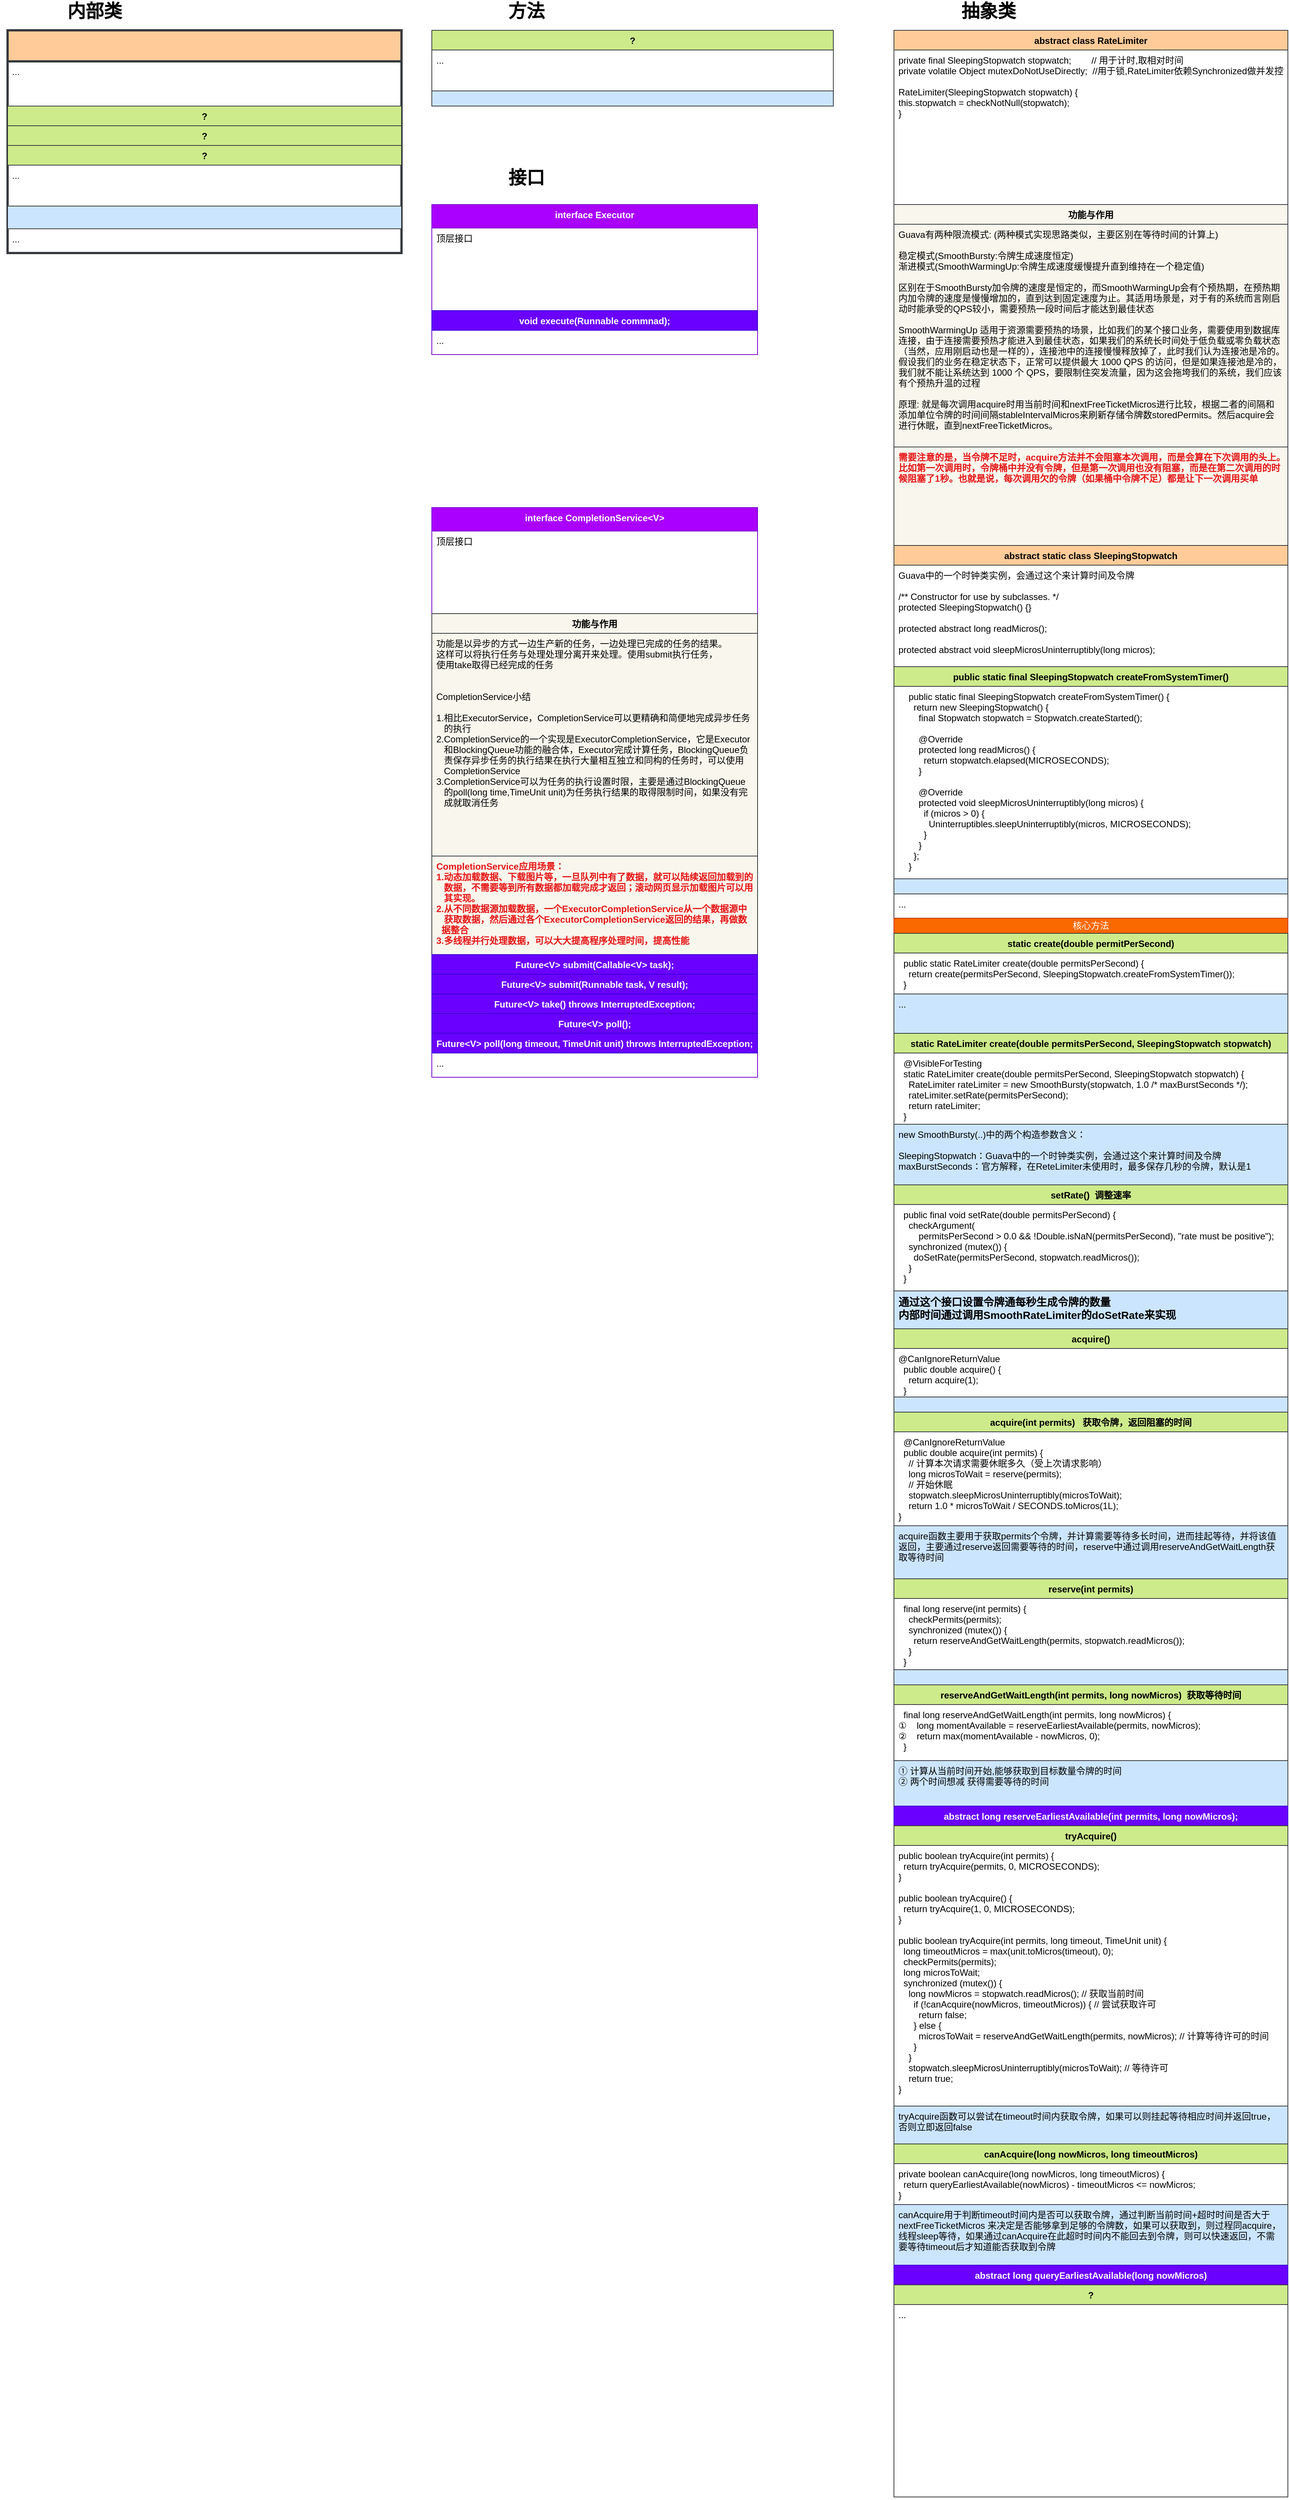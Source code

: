 <mxfile version="12.6.5" type="device"><diagram id="Sn5knI6stpAOVJxR-URP" name="Page-1"><mxGraphModel dx="946" dy="1140" grid="1" gridSize="10" guides="1" tooltips="1" connect="1" arrows="1" fold="1" page="1" pageScale="1" pageWidth="1920" pageHeight="1200" math="0" shadow="0"><root><mxCell id="0"/><mxCell id="1" parent="0"/><mxCell id="FbBhSIS5lDlds09PL43e-13" value="&lt;font style=&quot;font-size: 24px&quot;&gt;&lt;b&gt;内部类&lt;/b&gt;&lt;/font&gt;" style="text;html=1;strokeColor=none;fillColor=none;align=center;verticalAlign=middle;whiteSpace=wrap;rounded=0;" parent="1" vertex="1"><mxGeometry x="20" y="1220" width="250" height="30" as="geometry"/></mxCell><mxCell id="FbBhSIS5lDlds09PL43e-14" value="?" style="swimlane;fontStyle=1;align=center;verticalAlign=top;childLayout=stackLayout;horizontal=1;startSize=26;horizontalStack=0;resizeParent=1;resizeParentMax=0;resizeLast=0;collapsible=1;marginBottom=0;strokeColor=#36393d;strokeWidth=1;fillColor=#cdeb8b;" parent="1" vertex="1"><mxGeometry x="590" y="1260" width="530" height="100" as="geometry"><mxRectangle x="590" y="1260" width="530" height="26" as="alternateBounds"/></mxGeometry></mxCell><mxCell id="FbBhSIS5lDlds09PL43e-15" value="..." style="text;strokeColor=none;fillColor=none;align=left;verticalAlign=top;spacingLeft=4;spacingRight=4;overflow=hidden;rotatable=0;points=[[0,0.5],[1,0.5]];portConstraint=eastwest;" parent="FbBhSIS5lDlds09PL43e-14" vertex="1"><mxGeometry y="26" width="530" height="54" as="geometry"/></mxCell><mxCell id="FbBhSIS5lDlds09PL43e-16" value="" style="text;strokeColor=#36393d;fillColor=#cce5ff;align=left;verticalAlign=top;spacingLeft=4;spacingRight=4;overflow=hidden;rotatable=0;points=[[0,0.5],[1,0.5]];portConstraint=eastwest;" parent="FbBhSIS5lDlds09PL43e-14" vertex="1"><mxGeometry y="80" width="530" height="20" as="geometry"/></mxCell><mxCell id="FbBhSIS5lDlds09PL43e-17" value="&lt;font style=&quot;font-size: 24px&quot;&gt;&lt;b&gt;方法&lt;/b&gt;&lt;/font&gt;" style="text;html=1;strokeColor=none;fillColor=none;align=center;verticalAlign=middle;whiteSpace=wrap;rounded=0;" parent="1" vertex="1"><mxGeometry x="590" y="1220" width="250" height="30" as="geometry"/></mxCell><mxCell id="FbBhSIS5lDlds09PL43e-18" value="abstract class RateLimiter" style="swimlane;fontStyle=1;align=center;verticalAlign=top;childLayout=stackLayout;horizontal=1;startSize=26;horizontalStack=0;resizeParent=1;resizeParentMax=0;resizeLast=0;collapsible=1;marginBottom=0;fillColor=#ffcc99;strokeColor=#36393d;" parent="1" vertex="1"><mxGeometry x="1200" y="1260" width="520" height="3256" as="geometry"><mxRectangle x="10" y="1009.47" width="530" height="26" as="alternateBounds"/></mxGeometry></mxCell><mxCell id="FbBhSIS5lDlds09PL43e-19" value="private final SleepingStopwatch stopwatch;        // 用于计时,取相对时间&#10;private volatile Object mutexDoNotUseDirectly;  //用于锁,RateLimiter依赖Synchronized做并发控制&#10;&#10;RateLimiter(SleepingStopwatch stopwatch) {&#10;  this.stopwatch = checkNotNull(stopwatch);&#10;}" style="text;strokeColor=none;fillColor=none;align=left;verticalAlign=top;spacingLeft=4;spacingRight=4;overflow=hidden;rotatable=0;points=[[0,0.5],[1,0.5]];portConstraint=eastwest;" parent="FbBhSIS5lDlds09PL43e-18" vertex="1"><mxGeometry y="26" width="520" height="204" as="geometry"/></mxCell><mxCell id="FbBhSIS5lDlds09PL43e-20" value="功能与作用" style="swimlane;fontStyle=1;align=center;verticalAlign=top;childLayout=stackLayout;horizontal=1;startSize=26;horizontalStack=0;resizeParent=1;resizeParentMax=0;resizeLast=0;collapsible=1;marginBottom=0;strokeColor=#36393d;strokeWidth=1;fillColor=#f9f7ed;" parent="FbBhSIS5lDlds09PL43e-18" vertex="1"><mxGeometry y="230" width="520" height="450" as="geometry"/></mxCell><mxCell id="FbBhSIS5lDlds09PL43e-21" value="Guava有两种限流模式: (两种模式实现思路类似，主要区别在等待时间的计算上)&#10;&#10;稳定模式(SmoothBursty:令牌生成速度恒定)&#10;渐进模式(SmoothWarmingUp:令牌生成速度缓慢提升直到维持在一个稳定值) &#10;&#10;区别在于SmoothBursty加令牌的速度是恒定的，而SmoothWarmingUp会有个预热期，在预热期&#10;内加令牌的速度是慢慢增加的，直到达到固定速度为止。其适用场景是，对于有的系统而言刚启&#10;动时能承受的QPS较小，需要预热一段时间后才能达到最佳状态&#10;&#10;SmoothWarmingUp 适用于资源需要预热的场景，比如我们的某个接口业务，需要使用到数据库&#10;连接，由于连接需要预热才能进入到最佳状态，如果我们的系统长时间处于低负载或零负载状态&#10;（当然，应用刚启动也是一样的），连接池中的连接慢慢释放掉了，此时我们认为连接池是冷的。&#10;假设我们的业务在稳定状态下，正常可以提供最大 1000 QPS 的访问，但是如果连接池是冷的，&#10;我们就不能让系统达到 1000 个 QPS，要限制住突发流量，因为这会拖垮我们的系统，我们应该&#10;有个预热升温的过程&#10;&#10;原理: 就是每次调用acquire时用当前时间和nextFreeTicketMicros进行比较，根据二者的间隔和&#10;添加单位令牌的时间间隔stableIntervalMicros来刷新存储令牌数storedPermits。然后acquire会&#10;进行休眠，直到nextFreeTicketMicros。" style="text;strokeColor=#36393d;fillColor=#f9f7ed;align=left;verticalAlign=top;spacingLeft=4;spacingRight=4;overflow=hidden;rotatable=0;points=[[0,0.5],[1,0.5]];portConstraint=eastwest;" parent="FbBhSIS5lDlds09PL43e-20" vertex="1"><mxGeometry y="26" width="520" height="294" as="geometry"/></mxCell><mxCell id="FbBhSIS5lDlds09PL43e-22" value="需要注意的是，当令牌不足时，acquire方法并不会阻塞本次调用，而是会算在下次调用的头上。&#10;比如第一次调用时，令牌桶中并没有令牌，但是第一次调用也没有阻塞，而是在第二次调用的时&#10;候阻塞了1秒。也就是说，每次调用欠的令牌（如果桶中令牌不足）都是让下一次调用买单&#10;" style="text;align=left;verticalAlign=top;spacingLeft=4;spacingRight=4;overflow=hidden;rotatable=0;points=[[0,0.5],[1,0.5]];portConstraint=eastwest;fillColor=#f9f7ed;strokeColor=#36393d;fontStyle=1;fontColor=#E61717;" parent="FbBhSIS5lDlds09PL43e-20" vertex="1"><mxGeometry y="320" width="520" height="130" as="geometry"/></mxCell><mxCell id="FbBhSIS5lDlds09PL43e-23" value="abstract static class SleepingStopwatch" style="swimlane;fontStyle=1;align=center;verticalAlign=top;childLayout=stackLayout;horizontal=1;startSize=26;horizontalStack=0;resizeParent=1;resizeParentMax=0;resizeLast=0;collapsible=1;marginBottom=0;fillColor=#ffcc99;strokeColor=#36393d;" parent="FbBhSIS5lDlds09PL43e-18" vertex="1"><mxGeometry y="680" width="520" height="492" as="geometry"><mxRectangle y="472" width="520" height="26" as="alternateBounds"/></mxGeometry></mxCell><mxCell id="FbBhSIS5lDlds09PL43e-24" value="Guava中的一个时钟类实例，会通过这个来计算时间及令牌&#10;&#10;/** Constructor for use by subclasses. */&#10;protected SleepingStopwatch() {}&#10;&#10;protected abstract long readMicros();&#10;&#10;protected abstract void sleepMicrosUninterruptibly(long micros);" style="text;strokeColor=none;fillColor=none;align=left;verticalAlign=top;spacingLeft=4;spacingRight=4;overflow=hidden;rotatable=0;points=[[0,0.5],[1,0.5]];portConstraint=eastwest;" parent="FbBhSIS5lDlds09PL43e-23" vertex="1"><mxGeometry y="26" width="520" height="134" as="geometry"/></mxCell><mxCell id="FbBhSIS5lDlds09PL43e-25" value="public static final SleepingStopwatch createFromSystemTimer()" style="swimlane;fontStyle=1;align=center;verticalAlign=top;childLayout=stackLayout;horizontal=1;startSize=26;horizontalStack=0;resizeParent=1;resizeParentMax=0;resizeLast=0;collapsible=1;marginBottom=0;strokeColor=#36393d;strokeWidth=1;fillColor=#cdeb8b;" parent="FbBhSIS5lDlds09PL43e-23" vertex="1"><mxGeometry y="160" width="520" height="300" as="geometry"><mxRectangle y="138" width="520" height="26" as="alternateBounds"/></mxGeometry></mxCell><mxCell id="FbBhSIS5lDlds09PL43e-26" value="    public static final SleepingStopwatch createFromSystemTimer() {&#10;      return new SleepingStopwatch() {&#10;        final Stopwatch stopwatch = Stopwatch.createStarted();&#10;&#10;        @Override&#10;        protected long readMicros() {&#10;          return stopwatch.elapsed(MICROSECONDS);&#10;        }&#10;&#10;        @Override&#10;        protected void sleepMicrosUninterruptibly(long micros) {&#10;          if (micros &gt; 0) {&#10;            Uninterruptibles.sleepUninterruptibly(micros, MICROSECONDS);&#10;          }&#10;        }&#10;      };&#10;    }" style="text;strokeColor=none;fillColor=none;align=left;verticalAlign=top;spacingLeft=4;spacingRight=4;overflow=hidden;rotatable=0;points=[[0,0.5],[1,0.5]];portConstraint=eastwest;" parent="FbBhSIS5lDlds09PL43e-25" vertex="1"><mxGeometry y="26" width="520" height="254" as="geometry"/></mxCell><mxCell id="FbBhSIS5lDlds09PL43e-27" value="" style="text;strokeColor=#36393d;fillColor=#cce5ff;align=left;verticalAlign=top;spacingLeft=4;spacingRight=4;overflow=hidden;rotatable=0;points=[[0,0.5],[1,0.5]];portConstraint=eastwest;" parent="FbBhSIS5lDlds09PL43e-25" vertex="1"><mxGeometry y="280" width="520" height="20" as="geometry"/></mxCell><mxCell id="FbBhSIS5lDlds09PL43e-28" value="..." style="text;strokeColor=none;fillColor=none;align=left;verticalAlign=top;spacingLeft=4;spacingRight=4;overflow=hidden;rotatable=0;points=[[0,0.5],[1,0.5]];portConstraint=eastwest;" parent="FbBhSIS5lDlds09PL43e-23" vertex="1"><mxGeometry y="460" width="520" height="32" as="geometry"/></mxCell><mxCell id="FbBhSIS5lDlds09PL43e-29" value="核心方法" style="text;html=1;strokeColor=#C73500;fillColor=#fa6800;align=center;verticalAlign=middle;whiteSpace=wrap;rounded=0;fontColor=#ffffff;" parent="FbBhSIS5lDlds09PL43e-18" vertex="1"><mxGeometry y="1172" width="520" height="20" as="geometry"/></mxCell><mxCell id="FbBhSIS5lDlds09PL43e-30" value="static create(double permitPerSecond)" style="swimlane;fontStyle=1;align=center;verticalAlign=top;childLayout=stackLayout;horizontal=1;startSize=26;horizontalStack=0;resizeParent=1;resizeParentMax=0;resizeLast=0;collapsible=1;marginBottom=0;strokeColor=#36393d;strokeWidth=1;fillColor=#cdeb8b;" parent="FbBhSIS5lDlds09PL43e-18" vertex="1"><mxGeometry y="1192" width="520" height="132" as="geometry"><mxRectangle y="518" width="520" height="26" as="alternateBounds"/></mxGeometry></mxCell><mxCell id="FbBhSIS5lDlds09PL43e-31" value="  public static RateLimiter create(double permitsPerSecond) {&#10;    return create(permitsPerSecond, SleepingStopwatch.createFromSystemTimer());&#10;  }" style="text;strokeColor=none;fillColor=none;align=left;verticalAlign=top;spacingLeft=4;spacingRight=4;overflow=hidden;rotatable=0;points=[[0,0.5],[1,0.5]];portConstraint=eastwest;" parent="FbBhSIS5lDlds09PL43e-30" vertex="1"><mxGeometry y="26" width="520" height="54" as="geometry"/></mxCell><mxCell id="FbBhSIS5lDlds09PL43e-32" value="..." style="text;strokeColor=#36393d;fillColor=#cce5ff;align=left;verticalAlign=top;spacingLeft=4;spacingRight=4;overflow=hidden;rotatable=0;points=[[0,0.5],[1,0.5]];portConstraint=eastwest;" parent="FbBhSIS5lDlds09PL43e-30" vertex="1"><mxGeometry y="80" width="520" height="52" as="geometry"/></mxCell><mxCell id="FbBhSIS5lDlds09PL43e-33" value="static RateLimiter create(double permitsPerSecond, SleepingStopwatch stopwatch)" style="swimlane;fontStyle=1;align=center;verticalAlign=top;childLayout=stackLayout;horizontal=1;startSize=26;horizontalStack=0;resizeParent=1;resizeParentMax=0;resizeLast=0;collapsible=1;marginBottom=0;strokeColor=#36393d;strokeWidth=1;fillColor=#cdeb8b;" parent="FbBhSIS5lDlds09PL43e-18" vertex="1"><mxGeometry y="1324" width="520" height="200" as="geometry"><mxRectangle y="650" width="520" height="26" as="alternateBounds"/></mxGeometry></mxCell><mxCell id="FbBhSIS5lDlds09PL43e-34" value="  @VisibleForTesting&#10;  static RateLimiter create(double permitsPerSecond, SleepingStopwatch stopwatch) {&#10;    RateLimiter rateLimiter = new SmoothBursty(stopwatch, 1.0 /* maxBurstSeconds */);&#10;    rateLimiter.setRate(permitsPerSecond);&#10;    return rateLimiter;&#10;  }" style="text;strokeColor=none;fillColor=none;align=left;verticalAlign=top;spacingLeft=4;spacingRight=4;overflow=hidden;rotatable=0;points=[[0,0.5],[1,0.5]];portConstraint=eastwest;" parent="FbBhSIS5lDlds09PL43e-33" vertex="1"><mxGeometry y="26" width="520" height="94" as="geometry"/></mxCell><mxCell id="FbBhSIS5lDlds09PL43e-35" value="new SmoothBursty(..)中的两个构造参数含义：&#10;&#10;SleepingStopwatch：Guava中的一个时钟类实例，会通过这个来计算时间及令牌&#10;maxBurstSeconds：官方解释，在ReteLimiter未使用时，最多保存几秒的令牌，默认是1" style="text;strokeColor=#36393d;fillColor=#cce5ff;align=left;verticalAlign=top;spacingLeft=4;spacingRight=4;overflow=hidden;rotatable=0;points=[[0,0.5],[1,0.5]];portConstraint=eastwest;" parent="FbBhSIS5lDlds09PL43e-33" vertex="1"><mxGeometry y="120" width="520" height="80" as="geometry"/></mxCell><mxCell id="FbBhSIS5lDlds09PL43e-36" value="setRate()  调整速率" style="swimlane;fontStyle=1;align=center;verticalAlign=top;childLayout=stackLayout;horizontal=1;startSize=26;horizontalStack=0;resizeParent=1;resizeParentMax=0;resizeLast=0;collapsible=1;marginBottom=0;strokeColor=#36393d;strokeWidth=1;fillColor=#cdeb8b;" parent="FbBhSIS5lDlds09PL43e-18" vertex="1"><mxGeometry y="1524" width="520" height="190" as="geometry"><mxRectangle y="850" width="520" height="26" as="alternateBounds"/></mxGeometry></mxCell><mxCell id="FbBhSIS5lDlds09PL43e-37" value="  public final void setRate(double permitsPerSecond) {&#10;    checkArgument(&#10;        permitsPerSecond &gt; 0.0 &amp;&amp; !Double.isNaN(permitsPerSecond), &quot;rate must be positive&quot;);&#10;    synchronized (mutex()) {&#10;      doSetRate(permitsPerSecond, stopwatch.readMicros());&#10;    }&#10;  }" style="text;strokeColor=none;fillColor=none;align=left;verticalAlign=top;spacingLeft=4;spacingRight=4;overflow=hidden;rotatable=0;points=[[0,0.5],[1,0.5]];portConstraint=eastwest;" parent="FbBhSIS5lDlds09PL43e-36" vertex="1"><mxGeometry y="26" width="520" height="114" as="geometry"/></mxCell><mxCell id="FbBhSIS5lDlds09PL43e-38" value="通过这个接口设置令牌通每秒生成令牌的数量&#10;内部时间通过调用SmoothRateLimiter的doSetRate来实现" style="text;strokeColor=#36393d;fillColor=#cce5ff;align=left;verticalAlign=top;spacingLeft=4;spacingRight=4;overflow=hidden;rotatable=0;points=[[0,0.5],[1,0.5]];portConstraint=eastwest;fontStyle=1;fontSize=14;" parent="FbBhSIS5lDlds09PL43e-36" vertex="1"><mxGeometry y="140" width="520" height="50" as="geometry"/></mxCell><mxCell id="FbBhSIS5lDlds09PL43e-39" value="acquire()" style="swimlane;fontStyle=1;align=center;verticalAlign=top;childLayout=stackLayout;horizontal=1;startSize=26;horizontalStack=0;resizeParent=1;resizeParentMax=0;resizeLast=0;collapsible=1;marginBottom=0;strokeColor=#36393d;strokeWidth=1;fillColor=#cdeb8b;" parent="FbBhSIS5lDlds09PL43e-18" vertex="1"><mxGeometry y="1714" width="520" height="110" as="geometry"><mxRectangle y="1040" width="520" height="26" as="alternateBounds"/></mxGeometry></mxCell><mxCell id="FbBhSIS5lDlds09PL43e-40" value="@CanIgnoreReturnValue&#10;  public double acquire() {&#10;    return acquire(1);&#10;  }" style="text;strokeColor=none;fillColor=none;align=left;verticalAlign=top;spacingLeft=4;spacingRight=4;overflow=hidden;rotatable=0;points=[[0,0.5],[1,0.5]];portConstraint=eastwest;" parent="FbBhSIS5lDlds09PL43e-39" vertex="1"><mxGeometry y="26" width="520" height="64" as="geometry"/></mxCell><mxCell id="FbBhSIS5lDlds09PL43e-41" value="" style="text;strokeColor=#36393d;fillColor=#cce5ff;align=left;verticalAlign=top;spacingLeft=4;spacingRight=4;overflow=hidden;rotatable=0;points=[[0,0.5],[1,0.5]];portConstraint=eastwest;" parent="FbBhSIS5lDlds09PL43e-39" vertex="1"><mxGeometry y="90" width="520" height="20" as="geometry"/></mxCell><mxCell id="FbBhSIS5lDlds09PL43e-42" value="acquire(int permits)   获取令牌，返回阻塞的时间" style="swimlane;fontStyle=1;align=center;verticalAlign=top;childLayout=stackLayout;horizontal=1;startSize=26;horizontalStack=0;resizeParent=1;resizeParentMax=0;resizeLast=0;collapsible=1;marginBottom=0;strokeColor=#36393d;strokeWidth=1;fillColor=#cdeb8b;" parent="FbBhSIS5lDlds09PL43e-18" vertex="1"><mxGeometry y="1824" width="520" height="220" as="geometry"><mxRectangle y="1150" width="520" height="26" as="alternateBounds"/></mxGeometry></mxCell><mxCell id="FbBhSIS5lDlds09PL43e-43" value="  @CanIgnoreReturnValue&#10;  public double acquire(int permits) {&#10;    // 计算本次请求需要休眠多久（受上次请求影响）&#10;    long microsToWait = reserve(permits);&#10;    // 开始休眠&#10;    stopwatch.sleepMicrosUninterruptibly(microsToWait);&#10;    return 1.0 * microsToWait / SECONDS.toMicros(1L);  &#10;}" style="text;strokeColor=none;fillColor=none;align=left;verticalAlign=top;spacingLeft=4;spacingRight=4;overflow=hidden;rotatable=0;points=[[0,0.5],[1,0.5]];portConstraint=eastwest;" parent="FbBhSIS5lDlds09PL43e-42" vertex="1"><mxGeometry y="26" width="520" height="124" as="geometry"/></mxCell><mxCell id="FbBhSIS5lDlds09PL43e-44" value="acquire函数主要用于获取permits个令牌，并计算需要等待多长时间，进而挂起等待，并将该值&#10;返回，主要通过reserve返回需要等待的时间，reserve中通过调用reserveAndGetWaitLength获&#10;取等待时间" style="text;strokeColor=#36393d;fillColor=#cce5ff;align=left;verticalAlign=top;spacingLeft=4;spacingRight=4;overflow=hidden;rotatable=0;points=[[0,0.5],[1,0.5]];portConstraint=eastwest;" parent="FbBhSIS5lDlds09PL43e-42" vertex="1"><mxGeometry y="150" width="520" height="70" as="geometry"/></mxCell><mxCell id="FbBhSIS5lDlds09PL43e-45" value="reserve(int permits)" style="swimlane;fontStyle=1;align=center;verticalAlign=top;childLayout=stackLayout;horizontal=1;startSize=26;horizontalStack=0;resizeParent=1;resizeParentMax=0;resizeLast=0;collapsible=1;marginBottom=0;strokeColor=#36393d;strokeWidth=1;fillColor=#cdeb8b;" parent="FbBhSIS5lDlds09PL43e-18" vertex="1"><mxGeometry y="2044" width="520" height="140" as="geometry"><mxRectangle y="1300" width="520" height="26" as="alternateBounds"/></mxGeometry></mxCell><mxCell id="FbBhSIS5lDlds09PL43e-46" value="  final long reserve(int permits) {&#10;    checkPermits(permits);&#10;    synchronized (mutex()) {&#10;      return reserveAndGetWaitLength(permits, stopwatch.readMicros());&#10;    }&#10;  }" style="text;strokeColor=none;fillColor=none;align=left;verticalAlign=top;spacingLeft=4;spacingRight=4;overflow=hidden;rotatable=0;points=[[0,0.5],[1,0.5]];portConstraint=eastwest;" parent="FbBhSIS5lDlds09PL43e-45" vertex="1"><mxGeometry y="26" width="520" height="94" as="geometry"/></mxCell><mxCell id="FbBhSIS5lDlds09PL43e-47" value="" style="text;strokeColor=#36393d;fillColor=#cce5ff;align=left;verticalAlign=top;spacingLeft=4;spacingRight=4;overflow=hidden;rotatable=0;points=[[0,0.5],[1,0.5]];portConstraint=eastwest;" parent="FbBhSIS5lDlds09PL43e-45" vertex="1"><mxGeometry y="120" width="520" height="20" as="geometry"/></mxCell><mxCell id="FbBhSIS5lDlds09PL43e-48" value="reserveAndGetWaitLength(int permits, long nowMicros)  获取等待时间" style="swimlane;fontStyle=1;align=center;verticalAlign=top;childLayout=stackLayout;horizontal=1;startSize=26;horizontalStack=0;resizeParent=1;resizeParentMax=0;resizeLast=0;collapsible=1;marginBottom=0;strokeColor=#36393d;strokeWidth=1;fillColor=#cdeb8b;" parent="FbBhSIS5lDlds09PL43e-18" vertex="1"><mxGeometry y="2184" width="520" height="160" as="geometry"><mxRectangle y="1490" width="520" height="26" as="alternateBounds"/></mxGeometry></mxCell><mxCell id="FbBhSIS5lDlds09PL43e-49" value="  final long reserveAndGetWaitLength(int permits, long nowMicros) {&#10;①    long momentAvailable = reserveEarliestAvailable(permits, nowMicros);&#10;②    return max(momentAvailable - nowMicros, 0);&#10;  }" style="text;strokeColor=none;fillColor=none;align=left;verticalAlign=top;spacingLeft=4;spacingRight=4;overflow=hidden;rotatable=0;points=[[0,0.5],[1,0.5]];portConstraint=eastwest;" parent="FbBhSIS5lDlds09PL43e-48" vertex="1"><mxGeometry y="26" width="520" height="74" as="geometry"/></mxCell><mxCell id="FbBhSIS5lDlds09PL43e-50" value="① 计算从当前时间开始,能够获取到目标数量令牌的时间&#10;② 两个时间想减 获得需要等待的时间" style="text;strokeColor=#36393d;fillColor=#cce5ff;align=left;verticalAlign=top;spacingLeft=4;spacingRight=4;overflow=hidden;rotatable=0;points=[[0,0.5],[1,0.5]];portConstraint=eastwest;" parent="FbBhSIS5lDlds09PL43e-48" vertex="1"><mxGeometry y="100" width="520" height="60" as="geometry"/></mxCell><mxCell id="FbBhSIS5lDlds09PL43e-51" value="abstract long reserveEarliestAvailable(int permits, long nowMicros);" style="swimlane;fontStyle=1;align=center;verticalAlign=top;childLayout=stackLayout;horizontal=1;startSize=26;horizontalStack=0;resizeParent=1;resizeParentMax=0;resizeLast=0;collapsible=1;marginBottom=0;strokeColor=#3700CC;strokeWidth=1;fillColor=#6a00ff;fontColor=#ffffff;" parent="FbBhSIS5lDlds09PL43e-18" vertex="1" collapsed="1"><mxGeometry y="2344" width="520" height="26" as="geometry"><mxRectangle y="1610" width="520" height="100" as="alternateBounds"/></mxGeometry></mxCell><mxCell id="FbBhSIS5lDlds09PL43e-52" value="..." style="text;strokeColor=none;fillColor=none;align=left;verticalAlign=top;spacingLeft=4;spacingRight=4;overflow=hidden;rotatable=0;points=[[0,0.5],[1,0.5]];portConstraint=eastwest;" parent="FbBhSIS5lDlds09PL43e-51" vertex="1"><mxGeometry y="26" width="520" height="54" as="geometry"/></mxCell><mxCell id="FbBhSIS5lDlds09PL43e-53" value="" style="text;strokeColor=#36393d;fillColor=#cce5ff;align=left;verticalAlign=top;spacingLeft=4;spacingRight=4;overflow=hidden;rotatable=0;points=[[0,0.5],[1,0.5]];portConstraint=eastwest;" parent="FbBhSIS5lDlds09PL43e-51" vertex="1"><mxGeometry y="80" width="520" height="20" as="geometry"/></mxCell><mxCell id="FbBhSIS5lDlds09PL43e-54" value="tryAcquire()" style="swimlane;fontStyle=1;align=center;verticalAlign=top;childLayout=stackLayout;horizontal=1;startSize=26;horizontalStack=0;resizeParent=1;resizeParentMax=0;resizeLast=0;collapsible=1;marginBottom=0;strokeColor=#36393d;strokeWidth=1;fillColor=#cdeb8b;" parent="FbBhSIS5lDlds09PL43e-18" vertex="1"><mxGeometry y="2370" width="520" height="420" as="geometry"><mxRectangle y="1636" width="520" height="26" as="alternateBounds"/></mxGeometry></mxCell><mxCell id="FbBhSIS5lDlds09PL43e-55" value="public boolean tryAcquire(int permits) {&#10;  return tryAcquire(permits, 0, MICROSECONDS);&#10;}&#10;&#10;public boolean tryAcquire() {&#10;  return tryAcquire(1, 0, MICROSECONDS);&#10;}&#10;&#10;public boolean tryAcquire(int permits, long timeout, TimeUnit unit) {&#10;  long timeoutMicros = max(unit.toMicros(timeout), 0);&#10;  checkPermits(permits);&#10;  long microsToWait;&#10;  synchronized (mutex()) {&#10;    long nowMicros = stopwatch.readMicros(); // 获取当前时间&#10;      if (!canAcquire(nowMicros, timeoutMicros)) { // 尝试获取许可&#10;        return false;&#10;      } else {&#10;        microsToWait = reserveAndGetWaitLength(permits, nowMicros); // 计算等待许可的时间&#10;      }&#10;    }&#10;    stopwatch.sleepMicrosUninterruptibly(microsToWait); // 等待许可  &#10;    return true;&#10;}" style="text;strokeColor=none;fillColor=none;align=left;verticalAlign=top;spacingLeft=4;spacingRight=4;overflow=hidden;rotatable=0;points=[[0,0.5],[1,0.5]];portConstraint=eastwest;" parent="FbBhSIS5lDlds09PL43e-54" vertex="1"><mxGeometry y="26" width="520" height="344" as="geometry"/></mxCell><mxCell id="FbBhSIS5lDlds09PL43e-56" value="tryAcquire函数可以尝试在timeout时间内获取令牌，如果可以则挂起等待相应时间并返回true，&#10;否则立即返回false" style="text;strokeColor=#36393d;fillColor=#cce5ff;align=left;verticalAlign=top;spacingLeft=4;spacingRight=4;overflow=hidden;rotatable=0;points=[[0,0.5],[1,0.5]];portConstraint=eastwest;" parent="FbBhSIS5lDlds09PL43e-54" vertex="1"><mxGeometry y="370" width="520" height="50" as="geometry"/></mxCell><mxCell id="FbBhSIS5lDlds09PL43e-57" value="canAcquire(long nowMicros, long timeoutMicros)" style="swimlane;fontStyle=1;align=center;verticalAlign=top;childLayout=stackLayout;horizontal=1;startSize=26;horizontalStack=0;resizeParent=1;resizeParentMax=0;resizeLast=0;collapsible=1;marginBottom=0;strokeColor=#36393d;strokeWidth=1;fillColor=#cdeb8b;" parent="FbBhSIS5lDlds09PL43e-18" vertex="1"><mxGeometry y="2790" width="520" height="160" as="geometry"><mxRectangle y="2056" width="520" height="26" as="alternateBounds"/></mxGeometry></mxCell><mxCell id="FbBhSIS5lDlds09PL43e-58" value="private boolean canAcquire(long nowMicros, long timeoutMicros) {&#10;  return queryEarliestAvailable(nowMicros) - timeoutMicros &lt;= nowMicros;&#10;}" style="text;strokeColor=none;fillColor=none;align=left;verticalAlign=top;spacingLeft=4;spacingRight=4;overflow=hidden;rotatable=0;points=[[0,0.5],[1,0.5]];portConstraint=eastwest;" parent="FbBhSIS5lDlds09PL43e-57" vertex="1"><mxGeometry y="26" width="520" height="54" as="geometry"/></mxCell><mxCell id="FbBhSIS5lDlds09PL43e-59" value="canAcquire用于判断timeout时间内是否可以获取令牌，通过判断当前时间+超时时间是否大于&#10;nextFreeTicketMicros 来决定是否能够拿到足够的令牌数，如果可以获取到，则过程同acquire，&#10;线程sleep等待，如果通过canAcquire在此超时时间内不能回去到令牌，则可以快速返回，不需&#10;要等待timeout后才知道能否获取到令牌&#10;&#10;" style="text;strokeColor=#36393d;fillColor=#cce5ff;align=left;verticalAlign=top;spacingLeft=4;spacingRight=4;overflow=hidden;rotatable=0;points=[[0,0.5],[1,0.5]];portConstraint=eastwest;" parent="FbBhSIS5lDlds09PL43e-57" vertex="1"><mxGeometry y="80" width="520" height="80" as="geometry"/></mxCell><mxCell id="FbBhSIS5lDlds09PL43e-60" value="abstract long queryEarliestAvailable(long nowMicros)" style="swimlane;fontStyle=1;align=center;verticalAlign=top;childLayout=stackLayout;horizontal=1;startSize=26;horizontalStack=0;resizeParent=1;resizeParentMax=0;resizeLast=0;collapsible=1;marginBottom=0;strokeColor=#3700CC;strokeWidth=1;fillColor=#6a00ff;fontColor=#ffffff;" parent="FbBhSIS5lDlds09PL43e-18" vertex="1" collapsed="1"><mxGeometry y="2950" width="520" height="26" as="geometry"><mxRectangle y="2216" width="520" height="120" as="alternateBounds"/></mxGeometry></mxCell><mxCell id="FbBhSIS5lDlds09PL43e-61" value="..." style="text;strokeColor=none;fillColor=none;align=left;verticalAlign=top;spacingLeft=4;spacingRight=4;overflow=hidden;rotatable=0;points=[[0,0.5],[1,0.5]];portConstraint=eastwest;" parent="FbBhSIS5lDlds09PL43e-60" vertex="1"><mxGeometry y="26" width="520" height="74" as="geometry"/></mxCell><mxCell id="FbBhSIS5lDlds09PL43e-62" value="" style="text;strokeColor=#36393d;fillColor=#cce5ff;align=left;verticalAlign=top;spacingLeft=4;spacingRight=4;overflow=hidden;rotatable=0;points=[[0,0.5],[1,0.5]];portConstraint=eastwest;" parent="FbBhSIS5lDlds09PL43e-60" vertex="1"><mxGeometry y="100" width="520" height="20" as="geometry"/></mxCell><mxCell id="FbBhSIS5lDlds09PL43e-63" value="?" style="swimlane;fontStyle=1;align=center;verticalAlign=top;childLayout=stackLayout;horizontal=1;startSize=26;horizontalStack=0;resizeParent=1;resizeParentMax=0;resizeLast=0;collapsible=1;marginBottom=0;strokeColor=#36393d;strokeWidth=1;fillColor=#cdeb8b;" parent="FbBhSIS5lDlds09PL43e-18" vertex="1" collapsed="1"><mxGeometry y="2976" width="520" height="26" as="geometry"><mxRectangle x="1540" y="600" width="530" height="100" as="alternateBounds"/></mxGeometry></mxCell><mxCell id="FbBhSIS5lDlds09PL43e-64" value="..." style="text;strokeColor=none;fillColor=none;align=left;verticalAlign=top;spacingLeft=4;spacingRight=4;overflow=hidden;rotatable=0;points=[[0,0.5],[1,0.5]];portConstraint=eastwest;" parent="FbBhSIS5lDlds09PL43e-63" vertex="1"><mxGeometry y="26" width="520" height="54" as="geometry"/></mxCell><mxCell id="FbBhSIS5lDlds09PL43e-65" value="" style="text;strokeColor=#36393d;fillColor=#cce5ff;align=left;verticalAlign=top;spacingLeft=4;spacingRight=4;overflow=hidden;rotatable=0;points=[[0,0.5],[1,0.5]];portConstraint=eastwest;" parent="FbBhSIS5lDlds09PL43e-63" vertex="1"><mxGeometry y="80" width="520" height="20" as="geometry"/></mxCell><mxCell id="FbBhSIS5lDlds09PL43e-66" value="..." style="text;strokeColor=none;fillColor=none;align=left;verticalAlign=top;spacingLeft=4;spacingRight=4;overflow=hidden;rotatable=0;points=[[0,0.5],[1,0.5]];portConstraint=eastwest;" parent="FbBhSIS5lDlds09PL43e-18" vertex="1"><mxGeometry y="3002" width="520" height="254" as="geometry"/></mxCell><mxCell id="FbBhSIS5lDlds09PL43e-67" value="&lt;font style=&quot;font-size: 24px&quot;&gt;&lt;b&gt;抽象类&lt;/b&gt;&lt;/font&gt;" style="text;html=1;strokeColor=none;fillColor=none;align=center;verticalAlign=middle;whiteSpace=wrap;rounded=0;" parent="1" vertex="1"><mxGeometry x="1200" y="1220" width="250" height="30" as="geometry"/></mxCell><mxCell id="FbBhSIS5lDlds09PL43e-80" value="&lt;span style=&quot;font-size: 24px&quot;&gt;&lt;b&gt;接口&lt;/b&gt;&lt;/span&gt;" style="text;html=1;strokeColor=none;fillColor=none;align=center;verticalAlign=middle;whiteSpace=wrap;rounded=0;" parent="1" vertex="1"><mxGeometry x="590" y="1440" width="250" height="30" as="geometry"/></mxCell><mxCell id="FbBhSIS5lDlds09PL43e-93" value="interface Executor" style="swimlane;fontStyle=1;align=center;verticalAlign=top;childLayout=stackLayout;horizontal=1;startSize=31;horizontalStack=0;resizeParent=1;resizeParentMax=0;resizeLast=0;collapsible=1;marginBottom=0;fillColor=#aa00ff;strokeColor=#7700CC;fontColor=#ffffff;" parent="1" vertex="1"><mxGeometry x="590" y="1490" width="430" height="198" as="geometry"><mxRectangle x="20" y="1260" width="520" height="40" as="alternateBounds"/></mxGeometry></mxCell><mxCell id="FbBhSIS5lDlds09PL43e-94" value="顶层接口" style="text;strokeColor=none;fillColor=none;align=left;verticalAlign=top;spacingLeft=4;spacingRight=4;overflow=hidden;rotatable=0;points=[[0,0.5],[1,0.5]];portConstraint=eastwest;" parent="FbBhSIS5lDlds09PL43e-93" vertex="1"><mxGeometry y="31" width="430" height="109" as="geometry"/></mxCell><mxCell id="FbBhSIS5lDlds09PL43e-95" value="void execute(Runnable commnad);" style="swimlane;fontStyle=1;align=center;verticalAlign=top;childLayout=stackLayout;horizontal=1;startSize=26;horizontalStack=0;resizeParent=1;resizeParentMax=0;resizeLast=0;collapsible=1;marginBottom=0;strokeColor=#3700CC;strokeWidth=1;fillColor=#6a00ff;fontColor=#ffffff;" parent="FbBhSIS5lDlds09PL43e-93" vertex="1" collapsed="1"><mxGeometry y="140" width="430" height="26" as="geometry"><mxRectangle y="400" width="520" height="100" as="alternateBounds"/></mxGeometry></mxCell><mxCell id="FbBhSIS5lDlds09PL43e-96" value="..." style="text;strokeColor=none;fillColor=none;align=left;verticalAlign=top;spacingLeft=4;spacingRight=4;overflow=hidden;rotatable=0;points=[[0,0.5],[1,0.5]];portConstraint=eastwest;" parent="FbBhSIS5lDlds09PL43e-95" vertex="1"><mxGeometry y="26" width="430" height="54" as="geometry"/></mxCell><mxCell id="FbBhSIS5lDlds09PL43e-97" value="" style="text;strokeColor=#36393d;fillColor=#cce5ff;align=left;verticalAlign=top;spacingLeft=4;spacingRight=4;overflow=hidden;rotatable=0;points=[[0,0.5],[1,0.5]];portConstraint=eastwest;" parent="FbBhSIS5lDlds09PL43e-95" vertex="1"><mxGeometry y="80" width="430" height="20" as="geometry"/></mxCell><mxCell id="FbBhSIS5lDlds09PL43e-98" value="..." style="text;strokeColor=none;fillColor=none;align=left;verticalAlign=top;spacingLeft=4;spacingRight=4;overflow=hidden;rotatable=0;points=[[0,0.5],[1,0.5]];portConstraint=eastwest;" parent="FbBhSIS5lDlds09PL43e-93" vertex="1"><mxGeometry y="166" width="430" height="32" as="geometry"/></mxCell><mxCell id="FbBhSIS5lDlds09PL43e-123" value="" style="swimlane;fontStyle=1;align=center;verticalAlign=top;childLayout=stackLayout;horizontal=1;startSize=41;horizontalStack=0;resizeParent=1;resizeParentMax=0;resizeLast=0;collapsible=1;marginBottom=0;fillColor=#ffcc99;strokeColor=#36393d;strokeWidth=3;" parent="1" vertex="1"><mxGeometry x="30" y="1260" width="520" height="294" as="geometry"><mxRectangle x="20" y="1260" width="520" height="40" as="alternateBounds"/></mxGeometry></mxCell><mxCell id="FbBhSIS5lDlds09PL43e-124" value="..." style="text;strokeColor=none;fillColor=none;align=left;verticalAlign=top;spacingLeft=4;spacingRight=4;overflow=hidden;rotatable=0;points=[[0,0.5],[1,0.5]];portConstraint=eastwest;" parent="FbBhSIS5lDlds09PL43e-123" vertex="1"><mxGeometry y="41" width="520" height="59" as="geometry"/></mxCell><mxCell id="FbBhSIS5lDlds09PL43e-125" value="?" style="swimlane;fontStyle=1;align=center;verticalAlign=top;childLayout=stackLayout;horizontal=1;startSize=26;horizontalStack=0;resizeParent=1;resizeParentMax=0;resizeLast=0;collapsible=1;marginBottom=0;strokeColor=#36393d;strokeWidth=1;fillColor=#cdeb8b;" parent="FbBhSIS5lDlds09PL43e-123" vertex="1" collapsed="1"><mxGeometry y="100" width="520" height="26" as="geometry"><mxRectangle y="410" width="520" height="800" as="alternateBounds"/></mxGeometry></mxCell><mxCell id="FbBhSIS5lDlds09PL43e-126" value="..." style="text;strokeColor=none;fillColor=none;align=left;verticalAlign=top;spacingLeft=4;spacingRight=4;overflow=hidden;rotatable=0;points=[[0,0.5],[1,0.5]];portConstraint=eastwest;" parent="FbBhSIS5lDlds09PL43e-125" vertex="1"><mxGeometry y="26" width="520" height="484" as="geometry"/></mxCell><mxCell id="FbBhSIS5lDlds09PL43e-127" value="..." style="text;strokeColor=#36393d;fillColor=#cce5ff;align=left;verticalAlign=top;spacingLeft=4;spacingRight=4;overflow=hidden;rotatable=0;points=[[0,0.5],[1,0.5]];portConstraint=eastwest;" parent="FbBhSIS5lDlds09PL43e-125" vertex="1"><mxGeometry y="510" width="520" height="290" as="geometry"/></mxCell><mxCell id="FbBhSIS5lDlds09PL43e-128" value="?" style="swimlane;fontStyle=1;align=center;verticalAlign=top;childLayout=stackLayout;horizontal=1;startSize=26;horizontalStack=0;resizeParent=1;resizeParentMax=0;resizeLast=0;collapsible=1;marginBottom=0;strokeColor=#36393d;strokeWidth=1;fillColor=#cdeb8b;" parent="FbBhSIS5lDlds09PL43e-123" vertex="1" collapsed="1"><mxGeometry y="126" width="520" height="26" as="geometry"><mxRectangle y="436" width="520" height="150" as="alternateBounds"/></mxGeometry></mxCell><mxCell id="FbBhSIS5lDlds09PL43e-129" value="..." style="text;strokeColor=none;fillColor=none;align=left;verticalAlign=top;spacingLeft=4;spacingRight=4;overflow=hidden;rotatable=0;points=[[0,0.5],[1,0.5]];portConstraint=eastwest;" parent="FbBhSIS5lDlds09PL43e-128" vertex="1"><mxGeometry y="26" width="520" height="74" as="geometry"/></mxCell><mxCell id="FbBhSIS5lDlds09PL43e-130" value="..." style="text;strokeColor=#36393d;fillColor=#cce5ff;align=left;verticalAlign=top;spacingLeft=4;spacingRight=4;overflow=hidden;rotatable=0;points=[[0,0.5],[1,0.5]];portConstraint=eastwest;" parent="FbBhSIS5lDlds09PL43e-128" vertex="1"><mxGeometry y="100" width="520" height="50" as="geometry"/></mxCell><mxCell id="FbBhSIS5lDlds09PL43e-131" value="?" style="swimlane;fontStyle=1;align=center;verticalAlign=top;childLayout=stackLayout;horizontal=1;startSize=26;horizontalStack=0;resizeParent=1;resizeParentMax=0;resizeLast=0;collapsible=1;marginBottom=0;strokeColor=#36393d;strokeWidth=1;fillColor=#cdeb8b;" parent="FbBhSIS5lDlds09PL43e-123" vertex="1"><mxGeometry y="152" width="520" height="110" as="geometry"><mxRectangle y="420" width="520" height="26" as="alternateBounds"/></mxGeometry></mxCell><mxCell id="FbBhSIS5lDlds09PL43e-132" value="..." style="text;strokeColor=none;fillColor=none;align=left;verticalAlign=top;spacingLeft=4;spacingRight=4;overflow=hidden;rotatable=0;points=[[0,0.5],[1,0.5]];portConstraint=eastwest;" parent="FbBhSIS5lDlds09PL43e-131" vertex="1"><mxGeometry y="26" width="520" height="54" as="geometry"/></mxCell><mxCell id="FbBhSIS5lDlds09PL43e-133" value="" style="text;strokeColor=#36393d;fillColor=#cce5ff;align=left;verticalAlign=top;spacingLeft=4;spacingRight=4;overflow=hidden;rotatable=0;points=[[0,0.5],[1,0.5]];portConstraint=eastwest;" parent="FbBhSIS5lDlds09PL43e-131" vertex="1"><mxGeometry y="80" width="520" height="30" as="geometry"/></mxCell><mxCell id="FbBhSIS5lDlds09PL43e-134" value="..." style="text;strokeColor=none;fillColor=none;align=left;verticalAlign=top;spacingLeft=4;spacingRight=4;overflow=hidden;rotatable=0;points=[[0,0.5],[1,0.5]];portConstraint=eastwest;" parent="FbBhSIS5lDlds09PL43e-123" vertex="1"><mxGeometry y="262" width="520" height="32" as="geometry"/></mxCell><mxCell id="2fe_wf5LRz1stUjwnhRf-1" value="interface CompletionService&lt;V&gt;" style="swimlane;fontStyle=1;align=center;verticalAlign=top;childLayout=stackLayout;horizontal=1;startSize=31;horizontalStack=0;resizeParent=1;resizeParentMax=0;resizeLast=0;collapsible=1;marginBottom=0;fillColor=#aa00ff;strokeColor=#7700CC;fontColor=#ffffff;" parent="1" vertex="1"><mxGeometry x="590" y="1890" width="430" height="752" as="geometry"><mxRectangle x="20" y="1260" width="520" height="40" as="alternateBounds"/></mxGeometry></mxCell><mxCell id="2fe_wf5LRz1stUjwnhRf-2" value="顶层接口" style="text;strokeColor=none;fillColor=none;align=left;verticalAlign=top;spacingLeft=4;spacingRight=4;overflow=hidden;rotatable=0;points=[[0,0.5],[1,0.5]];portConstraint=eastwest;" parent="2fe_wf5LRz1stUjwnhRf-1" vertex="1"><mxGeometry y="31" width="430" height="109" as="geometry"/></mxCell><mxCell id="2fe_wf5LRz1stUjwnhRf-19" value="功能与作用" style="swimlane;fontStyle=1;align=center;verticalAlign=top;childLayout=stackLayout;horizontal=1;startSize=26;horizontalStack=0;resizeParent=1;resizeParentMax=0;resizeLast=0;collapsible=1;marginBottom=0;strokeColor=#36393d;strokeWidth=1;fillColor=#f9f7ed;" parent="2fe_wf5LRz1stUjwnhRf-1" vertex="1"><mxGeometry y="140" width="430" height="450" as="geometry"/></mxCell><mxCell id="2fe_wf5LRz1stUjwnhRf-20" value="功能是以异步的方式一边生产新的任务，一边处理已完成的任务的结果。&#10;这样可以将执行任务与处理处理分离开来处理。使用submit执行任务，&#10;使用take取得已经完成的任务&#10;&#10;&#10;CompletionService小结&#10;&#10;1.相比ExecutorService，CompletionService可以更精确和简便地完成异步任务&#10;   的执行&#10;2.CompletionService的一个实现是ExecutorCompletionService，它是Executor&#10;   和BlockingQueue功能的融合体，Executor完成计算任务，BlockingQueue负&#10;   责保存异步任务的执行结果在执行大量相互独立和同构的任务时，可以使用&#10;   CompletionService&#10;3.CompletionService可以为任务的执行设置时限，主要是通过BlockingQueue&#10;   的poll(long time,TimeUnit unit)为任务执行结果的取得限制时间，如果没有完&#10;   成就取消任务&#10;" style="text;strokeColor=#36393d;fillColor=#f9f7ed;align=left;verticalAlign=top;spacingLeft=4;spacingRight=4;overflow=hidden;rotatable=0;points=[[0,0.5],[1,0.5]];portConstraint=eastwest;" parent="2fe_wf5LRz1stUjwnhRf-19" vertex="1"><mxGeometry y="26" width="430" height="294" as="geometry"/></mxCell><mxCell id="2fe_wf5LRz1stUjwnhRf-21" value="CompletionService应用场景：&#10;1.动态加载数据、下载图片等，一旦队列中有了数据，就可以陆续返回加载到的&#10;   数据，不需要等到所有数据都加载完成才返回；滚动网页显示加载图片可以用&#10;   其实现。&#10;2.从不同数据源加载数据，一个ExecutorCompletionService从一个数据源中&#10;   获取数据，然后通过各个ExecutorCompletionService返回的结果，再做数&#10;  据整合&#10;3.多线程并行处理数据，可以大大提高程序处理时间，提高性能" style="text;align=left;verticalAlign=top;spacingLeft=4;spacingRight=4;overflow=hidden;rotatable=0;points=[[0,0.5],[1,0.5]];portConstraint=eastwest;fillColor=#f9f7ed;strokeColor=#36393d;fontStyle=1;fontColor=#E61717;" parent="2fe_wf5LRz1stUjwnhRf-19" vertex="1"><mxGeometry y="320" width="430" height="130" as="geometry"/></mxCell><mxCell id="2fe_wf5LRz1stUjwnhRf-3" value="Future&lt;V&gt; submit(Callable&lt;V&gt; task);" style="swimlane;fontStyle=1;align=center;verticalAlign=top;childLayout=stackLayout;horizontal=1;startSize=26;horizontalStack=0;resizeParent=1;resizeParentMax=0;resizeLast=0;collapsible=1;marginBottom=0;strokeColor=#3700CC;strokeWidth=1;fillColor=#6a00ff;fontColor=#ffffff;" parent="2fe_wf5LRz1stUjwnhRf-1" vertex="1" collapsed="1"><mxGeometry y="590" width="430" height="26" as="geometry"><mxRectangle y="400" width="520" height="100" as="alternateBounds"/></mxGeometry></mxCell><mxCell id="2fe_wf5LRz1stUjwnhRf-4" value="..." style="text;strokeColor=none;fillColor=none;align=left;verticalAlign=top;spacingLeft=4;spacingRight=4;overflow=hidden;rotatable=0;points=[[0,0.5],[1,0.5]];portConstraint=eastwest;" parent="2fe_wf5LRz1stUjwnhRf-3" vertex="1"><mxGeometry y="26" width="430" height="54" as="geometry"/></mxCell><mxCell id="2fe_wf5LRz1stUjwnhRf-5" value="" style="text;strokeColor=#36393d;fillColor=#cce5ff;align=left;verticalAlign=top;spacingLeft=4;spacingRight=4;overflow=hidden;rotatable=0;points=[[0,0.5],[1,0.5]];portConstraint=eastwest;" parent="2fe_wf5LRz1stUjwnhRf-3" vertex="1"><mxGeometry y="80" width="430" height="20" as="geometry"/></mxCell><mxCell id="2fe_wf5LRz1stUjwnhRf-7" value="Future&lt;V&gt; submit(Runnable task, V result);" style="swimlane;fontStyle=1;align=center;verticalAlign=top;childLayout=stackLayout;horizontal=1;startSize=26;horizontalStack=0;resizeParent=1;resizeParentMax=0;resizeLast=0;collapsible=1;marginBottom=0;strokeColor=#3700CC;strokeWidth=1;fillColor=#6a00ff;fontColor=#ffffff;" parent="2fe_wf5LRz1stUjwnhRf-1" vertex="1" collapsed="1"><mxGeometry y="616" width="430" height="26" as="geometry"><mxRectangle y="400" width="520" height="100" as="alternateBounds"/></mxGeometry></mxCell><mxCell id="2fe_wf5LRz1stUjwnhRf-8" value="..." style="text;strokeColor=none;fillColor=none;align=left;verticalAlign=top;spacingLeft=4;spacingRight=4;overflow=hidden;rotatable=0;points=[[0,0.5],[1,0.5]];portConstraint=eastwest;" parent="2fe_wf5LRz1stUjwnhRf-7" vertex="1"><mxGeometry y="26" width="430" height="54" as="geometry"/></mxCell><mxCell id="2fe_wf5LRz1stUjwnhRf-9" value="" style="text;strokeColor=#36393d;fillColor=#cce5ff;align=left;verticalAlign=top;spacingLeft=4;spacingRight=4;overflow=hidden;rotatable=0;points=[[0,0.5],[1,0.5]];portConstraint=eastwest;" parent="2fe_wf5LRz1stUjwnhRf-7" vertex="1"><mxGeometry y="80" width="430" height="20" as="geometry"/></mxCell><mxCell id="2fe_wf5LRz1stUjwnhRf-13" value="Future&lt;V&gt; take() throws InterruptedException;" style="swimlane;fontStyle=1;align=center;verticalAlign=top;childLayout=stackLayout;horizontal=1;startSize=26;horizontalStack=0;resizeParent=1;resizeParentMax=0;resizeLast=0;collapsible=1;marginBottom=0;strokeColor=#3700CC;strokeWidth=1;fillColor=#6a00ff;fontColor=#ffffff;" parent="2fe_wf5LRz1stUjwnhRf-1" vertex="1" collapsed="1"><mxGeometry y="642" width="430" height="26" as="geometry"><mxRectangle y="400" width="520" height="100" as="alternateBounds"/></mxGeometry></mxCell><mxCell id="2fe_wf5LRz1stUjwnhRf-14" value="..." style="text;strokeColor=none;fillColor=none;align=left;verticalAlign=top;spacingLeft=4;spacingRight=4;overflow=hidden;rotatable=0;points=[[0,0.5],[1,0.5]];portConstraint=eastwest;" parent="2fe_wf5LRz1stUjwnhRf-13" vertex="1"><mxGeometry y="26" width="430" height="54" as="geometry"/></mxCell><mxCell id="2fe_wf5LRz1stUjwnhRf-15" value="" style="text;strokeColor=#36393d;fillColor=#cce5ff;align=left;verticalAlign=top;spacingLeft=4;spacingRight=4;overflow=hidden;rotatable=0;points=[[0,0.5],[1,0.5]];portConstraint=eastwest;" parent="2fe_wf5LRz1stUjwnhRf-13" vertex="1"><mxGeometry y="80" width="430" height="20" as="geometry"/></mxCell><mxCell id="2fe_wf5LRz1stUjwnhRf-10" value="Future&lt;V&gt; poll();" style="swimlane;fontStyle=1;align=center;verticalAlign=top;childLayout=stackLayout;horizontal=1;startSize=26;horizontalStack=0;resizeParent=1;resizeParentMax=0;resizeLast=0;collapsible=1;marginBottom=0;strokeColor=#3700CC;strokeWidth=1;fillColor=#6a00ff;fontColor=#ffffff;" parent="2fe_wf5LRz1stUjwnhRf-1" vertex="1" collapsed="1"><mxGeometry y="668" width="430" height="26" as="geometry"><mxRectangle y="400" width="520" height="100" as="alternateBounds"/></mxGeometry></mxCell><mxCell id="2fe_wf5LRz1stUjwnhRf-11" value="..." style="text;strokeColor=none;fillColor=none;align=left;verticalAlign=top;spacingLeft=4;spacingRight=4;overflow=hidden;rotatable=0;points=[[0,0.5],[1,0.5]];portConstraint=eastwest;" parent="2fe_wf5LRz1stUjwnhRf-10" vertex="1"><mxGeometry y="26" width="430" height="54" as="geometry"/></mxCell><mxCell id="2fe_wf5LRz1stUjwnhRf-12" value="" style="text;strokeColor=#36393d;fillColor=#cce5ff;align=left;verticalAlign=top;spacingLeft=4;spacingRight=4;overflow=hidden;rotatable=0;points=[[0,0.5],[1,0.5]];portConstraint=eastwest;" parent="2fe_wf5LRz1stUjwnhRf-10" vertex="1"><mxGeometry y="80" width="430" height="20" as="geometry"/></mxCell><mxCell id="2fe_wf5LRz1stUjwnhRf-16" value="Future&lt;V&gt; poll(long timeout, TimeUnit unit) throws InterruptedException;" style="swimlane;fontStyle=1;align=center;verticalAlign=top;childLayout=stackLayout;horizontal=1;startSize=26;horizontalStack=0;resizeParent=1;resizeParentMax=0;resizeLast=0;collapsible=1;marginBottom=0;strokeColor=#3700CC;strokeWidth=1;fillColor=#6a00ff;fontColor=#ffffff;" parent="2fe_wf5LRz1stUjwnhRf-1" vertex="1" collapsed="1"><mxGeometry y="694" width="430" height="26" as="geometry"><mxRectangle y="400" width="520" height="100" as="alternateBounds"/></mxGeometry></mxCell><mxCell id="2fe_wf5LRz1stUjwnhRf-17" value="..." style="text;strokeColor=none;fillColor=none;align=left;verticalAlign=top;spacingLeft=4;spacingRight=4;overflow=hidden;rotatable=0;points=[[0,0.5],[1,0.5]];portConstraint=eastwest;" parent="2fe_wf5LRz1stUjwnhRf-16" vertex="1"><mxGeometry y="26" width="430" height="54" as="geometry"/></mxCell><mxCell id="2fe_wf5LRz1stUjwnhRf-18" value="" style="text;strokeColor=#36393d;fillColor=#cce5ff;align=left;verticalAlign=top;spacingLeft=4;spacingRight=4;overflow=hidden;rotatable=0;points=[[0,0.5],[1,0.5]];portConstraint=eastwest;" parent="2fe_wf5LRz1stUjwnhRf-16" vertex="1"><mxGeometry y="80" width="430" height="20" as="geometry"/></mxCell><mxCell id="2fe_wf5LRz1stUjwnhRf-6" value="..." style="text;strokeColor=none;fillColor=none;align=left;verticalAlign=top;spacingLeft=4;spacingRight=4;overflow=hidden;rotatable=0;points=[[0,0.5],[1,0.5]];portConstraint=eastwest;" parent="2fe_wf5LRz1stUjwnhRf-1" vertex="1"><mxGeometry y="720" width="430" height="32" as="geometry"/></mxCell></root></mxGraphModel></diagram></mxfile>